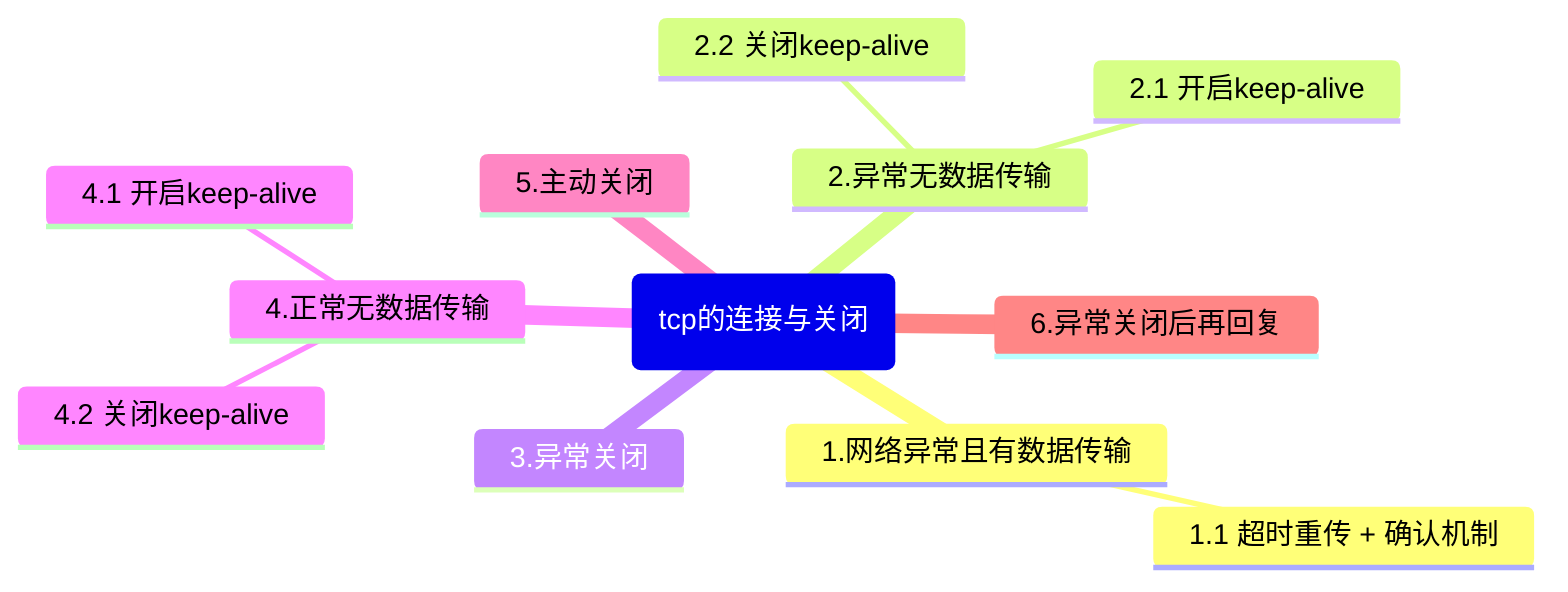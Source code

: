 mindmap
    root(tcp的连接与关闭)
    ::icon(fa fa-book)
        1.网络异常且有数据传输
            1.1 超时重传 + 确认机制
        2.异常无数据传输
            2.1 开启keep-alive
            2.2 关闭keep-alive
        3.异常关闭
        4.正常无数据传输
            4.1 开启keep-alive
            4.2 关闭keep-alive
        5.主动关闭
        6.异常关闭后再回复